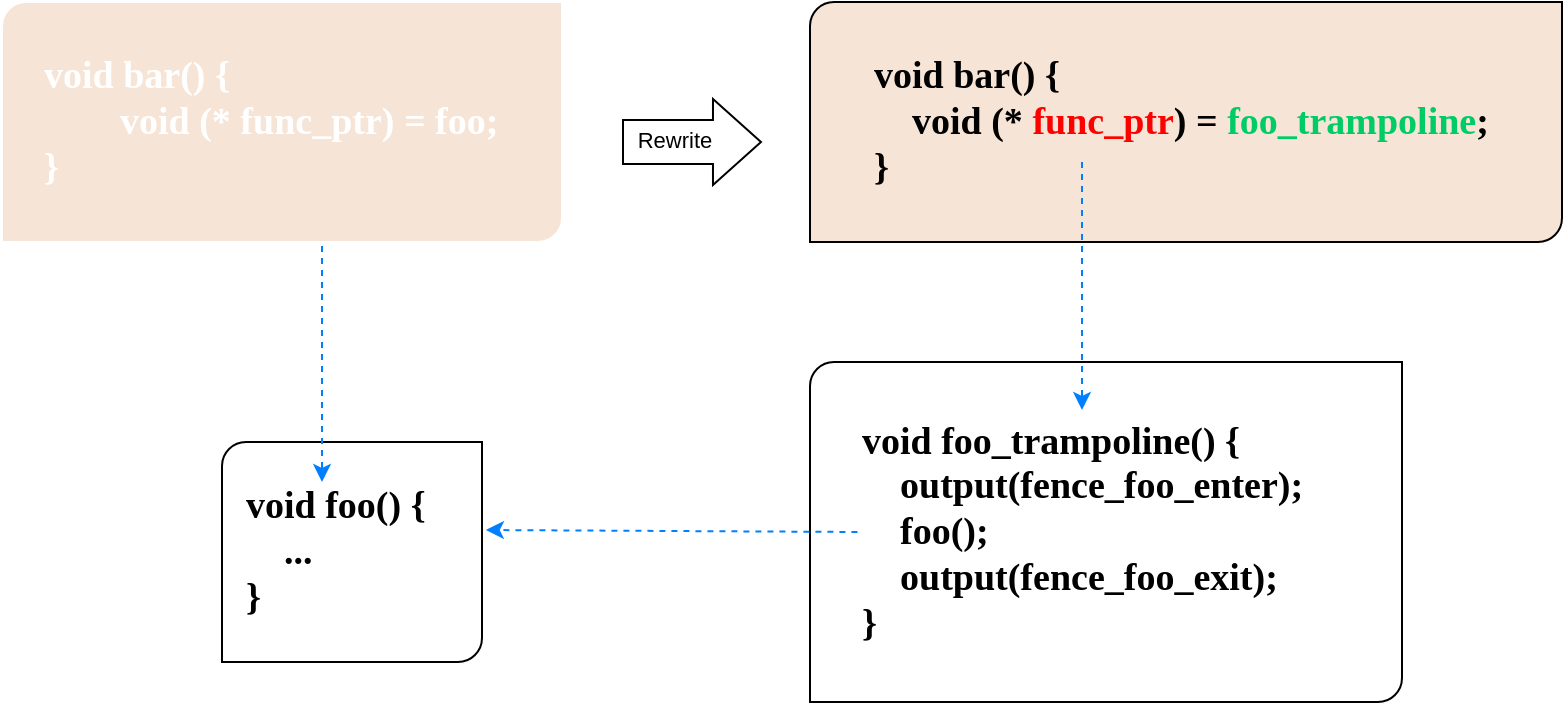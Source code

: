 <mxfile version="24.2.2" type="github">
  <diagram name="Page-1" id="VbyX8_4jnYz8GAd8oTI0">
    <mxGraphModel dx="1026" dy="651" grid="1" gridSize="10" guides="1" tooltips="1" connect="1" arrows="1" fold="1" page="1" pageScale="1" pageWidth="827" pageHeight="1169" math="0" shadow="0">
      <root>
        <mxCell id="0" />
        <mxCell id="1" parent="0" />
        <mxCell id="sega3yfczvwivRrzmNff-7" value="" style="group;fillColor=default;strokeColor=none;container=0;" vertex="1" connectable="0" parent="1">
          <mxGeometry x="10" y="320" width="280" height="120" as="geometry" />
        </mxCell>
        <mxCell id="sega3yfczvwivRrzmNff-12" value="" style="group" vertex="1" connectable="0" parent="1">
          <mxGeometry x="414" y="500" width="296" height="170" as="geometry" />
        </mxCell>
        <mxCell id="sega3yfczvwivRrzmNff-5" value="" style="verticalLabelPosition=bottom;verticalAlign=top;html=1;shape=mxgraph.basic.diag_round_rect;dx=6;whiteSpace=wrap;" vertex="1" parent="sega3yfczvwivRrzmNff-12">
          <mxGeometry width="296" height="170" as="geometry" />
        </mxCell>
        <mxCell id="sega3yfczvwivRrzmNff-6" value="&lt;div style=&quot;font-size: 19px;&quot;&gt;&lt;b style=&quot;background-color: initial;&quot;&gt;&lt;font face=&quot;Times New Roman&quot;&gt;void foo_trampoline() {&lt;/font&gt;&lt;/b&gt;&lt;br&gt;&lt;/div&gt;&lt;div style=&quot;font-size: 19px;&quot;&gt;&lt;div&gt;&lt;b&gt;&lt;font face=&quot;Times New Roman&quot;&gt;&lt;span style=&quot;white-space: pre;&quot;&gt;&amp;nbsp;&amp;nbsp;&amp;nbsp;&amp;nbsp;output(fence_foo_enter);&lt;br&gt;&lt;/span&gt;&lt;/font&gt;&lt;/b&gt;&lt;/div&gt;&lt;div&gt;&lt;b&gt;&lt;font face=&quot;Times New Roman&quot;&gt;&lt;span style=&quot;white-space: pre;&quot;&gt;&amp;nbsp;&amp;nbsp;&amp;nbsp;&amp;nbsp;&lt;/span&gt;foo();&lt;br&gt;&lt;/font&gt;&lt;/b&gt;&lt;/div&gt;&lt;div&gt;&lt;/div&gt;&lt;div&gt;&lt;b&gt;&lt;font face=&quot;Times New Roman&quot;&gt;&lt;span style=&quot;white-space: pre;&quot;&gt;&amp;nbsp;&amp;nbsp;&amp;nbsp;&amp;nbsp;&lt;/span&gt;output(fence_foo_exit);&lt;br&gt;&lt;/font&gt;&lt;/b&gt;&lt;/div&gt;&lt;div&gt;&lt;b&gt;&lt;font face=&quot;Times New Roman&quot;&gt;}&lt;/font&gt;&lt;/b&gt;&lt;/div&gt;&lt;/div&gt;" style="text;html=1;align=left;verticalAlign=middle;whiteSpace=wrap;rounded=0;" vertex="1" parent="sega3yfczvwivRrzmNff-12">
          <mxGeometry x="23.71" y="19.23" width="248.57" height="131.54" as="geometry" />
        </mxCell>
        <mxCell id="sega3yfczvwivRrzmNff-13" value="" style="group" vertex="1" connectable="0" parent="1">
          <mxGeometry x="414" y="320" width="376" height="120" as="geometry" />
        </mxCell>
        <mxCell id="sega3yfczvwivRrzmNff-14" value="" style="verticalLabelPosition=bottom;verticalAlign=top;html=1;shape=mxgraph.basic.diag_round_rect;dx=6;whiteSpace=wrap;fillColor=#f6e5d7;" vertex="1" parent="sega3yfczvwivRrzmNff-13">
          <mxGeometry width="376.0" height="120.0" as="geometry" />
        </mxCell>
        <mxCell id="sega3yfczvwivRrzmNff-15" value="&lt;div style=&quot;font-size: 19px;&quot;&gt;&lt;div&gt;&lt;b&gt;&lt;font face=&quot;Times New Roman&quot;&gt;void bar() {&lt;br&gt;&lt;span style=&quot;white-space: pre;&quot;&gt;&amp;nbsp;&amp;nbsp;&amp;nbsp;&amp;nbsp;&lt;/span&gt;void (* &lt;font color=&quot;#ff0000&quot;&gt;func_ptr&lt;/font&gt;) =&amp;nbsp;&lt;/font&gt;&lt;/b&gt;&lt;b&gt;&lt;font color=&quot;#00cc66&quot; face=&quot;Times New Roman&quot;&gt;foo_trampoline&lt;/font&gt;&lt;/b&gt;&lt;b&gt;&lt;font face=&quot;Times New Roman&quot;&gt;;&lt;br&gt;&lt;/font&gt;&lt;/b&gt;&lt;/div&gt;&lt;div&gt;&lt;b&gt;&lt;font face=&quot;Times New Roman&quot;&gt;}&lt;/font&gt;&lt;/b&gt;&lt;/div&gt;&lt;/div&gt;" style="text;html=1;align=left;verticalAlign=middle;whiteSpace=wrap;rounded=0;" vertex="1" parent="sega3yfczvwivRrzmNff-13">
          <mxGeometry x="30.118" y="13.574" width="315.751" height="92.852" as="geometry" />
        </mxCell>
        <mxCell id="sega3yfczvwivRrzmNff-21" value="" style="endArrow=classic;html=1;rounded=0;entryX=0.387;entryY=-0.002;entryDx=0;entryDy=0;entryPerimeter=0;dashed=1;strokeColor=#007FFF;" edge="1" parent="sega3yfczvwivRrzmNff-13">
          <mxGeometry width="50" height="50" relative="1" as="geometry">
            <mxPoint x="136" y="80" as="sourcePoint" />
            <mxPoint x="136.002" y="203.997" as="targetPoint" />
          </mxGeometry>
        </mxCell>
        <mxCell id="sega3yfczvwivRrzmNff-16" value="" style="group" vertex="1" connectable="0" parent="1">
          <mxGeometry x="120" y="540" width="130" height="110" as="geometry" />
        </mxCell>
        <mxCell id="sega3yfczvwivRrzmNff-17" value="" style="verticalLabelPosition=bottom;verticalAlign=top;html=1;shape=mxgraph.basic.diag_round_rect;dx=6;whiteSpace=wrap;" vertex="1" parent="sega3yfczvwivRrzmNff-16">
          <mxGeometry width="130" height="110" as="geometry" />
        </mxCell>
        <mxCell id="sega3yfczvwivRrzmNff-18" value="&lt;div style=&quot;font-size: 19px;&quot;&gt;&lt;b&gt;&lt;font face=&quot;Times New Roman&quot;&gt;void foo() {&lt;/font&gt;&lt;/b&gt;&lt;div&gt;&lt;b&gt;&lt;font face=&quot;Times New Roman&quot;&gt;&lt;span style=&quot;white-space: pre;&quot;&gt;&amp;nbsp;&amp;nbsp;&amp;nbsp;&amp;nbsp;&lt;/span&gt;...&lt;/font&gt;&lt;/b&gt;&lt;/div&gt;&lt;div&gt;&lt;b&gt;&lt;font face=&quot;Times New Roman&quot;&gt;}&lt;/font&gt;&lt;/b&gt;&lt;/div&gt;&lt;/div&gt;" style="text;html=1;align=left;verticalAlign=middle;whiteSpace=wrap;rounded=0;" vertex="1" parent="sega3yfczvwivRrzmNff-16">
          <mxGeometry x="10.413" y="12.443" width="109.169" height="85.114" as="geometry" />
        </mxCell>
        <mxCell id="sega3yfczvwivRrzmNff-22" value="" style="endArrow=classic;html=1;rounded=0;exitX=0;exitY=0.5;exitDx=0;exitDy=0;entryX=1.015;entryY=0.4;entryDx=0;entryDy=0;entryPerimeter=0;dashed=1;strokeColor=#007FFF;" edge="1" parent="1" source="sega3yfczvwivRrzmNff-6" target="sega3yfczvwivRrzmNff-17">
          <mxGeometry width="50" height="50" relative="1" as="geometry">
            <mxPoint x="560" y="588" as="sourcePoint" />
            <mxPoint x="770" y="588" as="targetPoint" />
          </mxGeometry>
        </mxCell>
        <mxCell id="sega3yfczvwivRrzmNff-23" value="" style="shape=flexArrow;endArrow=classic;html=1;rounded=0;strokeColor=default;align=center;verticalAlign=middle;fontFamily=Helvetica;fontSize=11;fontColor=default;labelBackgroundColor=default;width=22;endSize=7.67;" edge="1" parent="1">
          <mxGeometry width="50" height="50" relative="1" as="geometry">
            <mxPoint x="320" y="390" as="sourcePoint" />
            <mxPoint x="390" y="390" as="targetPoint" />
          </mxGeometry>
        </mxCell>
        <mxCell id="sega3yfczvwivRrzmNff-29" value="Rewrite" style="edgeLabel;html=1;align=center;verticalAlign=middle;resizable=0;points=[];fontFamily=Helvetica;fontSize=11;fontColor=default;labelBackgroundColor=default;" vertex="1" connectable="0" parent="sega3yfczvwivRrzmNff-23">
          <mxGeometry x="-0.257" y="1" relative="1" as="geometry">
            <mxPoint as="offset" />
          </mxGeometry>
        </mxCell>
        <mxCell id="sega3yfczvwivRrzmNff-26" value="" style="endArrow=classic;html=1;rounded=0;dashed=1;strokeColor=#007FFF;" edge="1" parent="1">
          <mxGeometry width="50" height="50" relative="1" as="geometry">
            <mxPoint x="170" y="400" as="sourcePoint" />
            <mxPoint x="170" y="560" as="targetPoint" />
          </mxGeometry>
        </mxCell>
        <mxCell id="sega3yfczvwivRrzmNff-2" value="" style="verticalLabelPosition=bottom;verticalAlign=top;html=1;shape=mxgraph.basic.diag_round_rect;dx=6;whiteSpace=wrap;strokeColor=#FFFFFF;fillColor=#f6e5d7;" vertex="1" parent="1">
          <mxGeometry x="10" y="320" width="280.0" height="120" as="geometry" />
        </mxCell>
        <mxCell id="sega3yfczvwivRrzmNff-4" value="&lt;div style=&quot;font-size: 19px;&quot;&gt;&lt;font color=&quot;#ffffff&quot;&gt;&lt;b style=&quot;background-color: initial;&quot;&gt;&lt;font face=&quot;Times New Roman&quot;&gt;void bar() {&lt;/font&gt;&lt;/b&gt;&lt;br&gt;&lt;/font&gt;&lt;/div&gt;&lt;div style=&quot;font-size: 19px;&quot;&gt;&lt;b&gt;&lt;font color=&quot;#ffffff&quot; face=&quot;Times New Roman&quot; style=&quot;font-size: 19px;&quot;&gt;&lt;span style=&quot;white-space: pre;&quot;&gt;&#x9;&lt;/span&gt;void (* func_ptr) = foo;&lt;br&gt;&lt;/font&gt;&lt;/b&gt;&lt;/div&gt;&lt;div style=&quot;font-size: 19px;&quot;&gt;&lt;b style=&quot;&quot;&gt;&lt;font color=&quot;#ffffff&quot; face=&quot;Times New Roman&quot; style=&quot;font-size: 19px;&quot;&gt;}&lt;/font&gt;&lt;/b&gt;&lt;/div&gt;" style="text;html=1;align=left;verticalAlign=middle;whiteSpace=wrap;rounded=0;fillColor=none;" vertex="1" parent="1">
          <mxGeometry x="28.667" y="345.714" width="252.0" height="68.571" as="geometry" />
        </mxCell>
      </root>
    </mxGraphModel>
  </diagram>
</mxfile>
